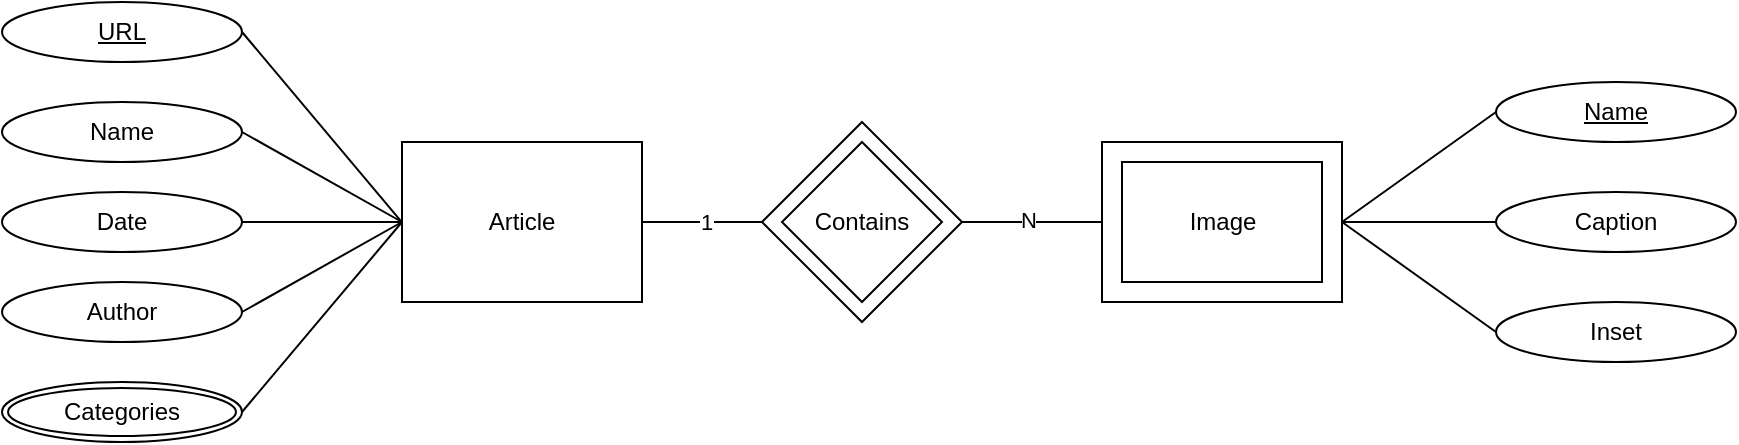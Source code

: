 <mxfile version="21.6.2" type="device">
  <diagram name="Page-1" id="bR8soMfomvPNrGkE5RSd">
    <mxGraphModel dx="2117" dy="541" grid="1" gridSize="10" guides="1" tooltips="1" connect="1" arrows="1" fold="1" page="1" pageScale="1" pageWidth="827" pageHeight="1169" math="0" shadow="0">
      <root>
        <mxCell id="0" />
        <mxCell id="1" parent="0" />
        <mxCell id="yEjFLrhrBWh2FLQ-gsuq-32" value="" style="rhombus;whiteSpace=wrap;html=1;" vertex="1" parent="1">
          <mxGeometry x="230" y="220" width="100" height="100" as="geometry" />
        </mxCell>
        <mxCell id="yEjFLrhrBWh2FLQ-gsuq-1" value="Article" style="rounded=0;whiteSpace=wrap;html=1;" vertex="1" parent="1">
          <mxGeometry x="50" y="230" width="120" height="80" as="geometry" />
        </mxCell>
        <mxCell id="yEjFLrhrBWh2FLQ-gsuq-3" value="Contains" style="rhombus;whiteSpace=wrap;html=1;" vertex="1" parent="1">
          <mxGeometry x="240" y="230" width="80" height="80" as="geometry" />
        </mxCell>
        <mxCell id="yEjFLrhrBWh2FLQ-gsuq-4" value="&lt;u&gt;URL&lt;/u&gt;" style="ellipse;whiteSpace=wrap;html=1;" vertex="1" parent="1">
          <mxGeometry x="-150" y="160" width="120" height="30" as="geometry" />
        </mxCell>
        <mxCell id="yEjFLrhrBWh2FLQ-gsuq-6" value="" style="endArrow=none;html=1;rounded=0;entryX=0;entryY=0.5;entryDx=0;entryDy=0;exitX=1;exitY=0.5;exitDx=0;exitDy=0;" edge="1" parent="1" source="yEjFLrhrBWh2FLQ-gsuq-32">
          <mxGeometry width="50" height="50" relative="1" as="geometry">
            <mxPoint x="320" y="270" as="sourcePoint" />
            <mxPoint x="400" y="270" as="targetPoint" />
          </mxGeometry>
        </mxCell>
        <mxCell id="yEjFLrhrBWh2FLQ-gsuq-13" value="N" style="edgeLabel;html=1;align=center;verticalAlign=middle;resizable=0;points=[];" vertex="1" connectable="0" parent="yEjFLrhrBWh2FLQ-gsuq-6">
          <mxGeometry x="-0.051" y="1" relative="1" as="geometry">
            <mxPoint as="offset" />
          </mxGeometry>
        </mxCell>
        <mxCell id="yEjFLrhrBWh2FLQ-gsuq-9" value="" style="endArrow=none;html=1;rounded=0;entryX=0;entryY=0.5;entryDx=0;entryDy=0;" edge="1" parent="1" target="yEjFLrhrBWh2FLQ-gsuq-32">
          <mxGeometry width="50" height="50" relative="1" as="geometry">
            <mxPoint x="170" y="270" as="sourcePoint" />
            <mxPoint x="220" y="220" as="targetPoint" />
          </mxGeometry>
        </mxCell>
        <mxCell id="yEjFLrhrBWh2FLQ-gsuq-12" value="1" style="edgeLabel;html=1;align=center;verticalAlign=middle;resizable=0;points=[];" vertex="1" connectable="0" parent="yEjFLrhrBWh2FLQ-gsuq-9">
          <mxGeometry x="0.065" y="-2" relative="1" as="geometry">
            <mxPoint y="-2" as="offset" />
          </mxGeometry>
        </mxCell>
        <mxCell id="yEjFLrhrBWh2FLQ-gsuq-14" value="Name" style="ellipse;whiteSpace=wrap;html=1;" vertex="1" parent="1">
          <mxGeometry x="-150" y="210" width="120" height="30" as="geometry" />
        </mxCell>
        <mxCell id="yEjFLrhrBWh2FLQ-gsuq-15" value="Author" style="ellipse;whiteSpace=wrap;html=1;" vertex="1" parent="1">
          <mxGeometry x="-150" y="300" width="120" height="30" as="geometry" />
        </mxCell>
        <mxCell id="yEjFLrhrBWh2FLQ-gsuq-16" value="Date" style="ellipse;whiteSpace=wrap;html=1;" vertex="1" parent="1">
          <mxGeometry x="-150" y="255" width="120" height="30" as="geometry" />
        </mxCell>
        <mxCell id="yEjFLrhrBWh2FLQ-gsuq-18" value="&lt;u&gt;Name&lt;/u&gt;" style="ellipse;whiteSpace=wrap;html=1;" vertex="1" parent="1">
          <mxGeometry x="597" y="200" width="120" height="30" as="geometry" />
        </mxCell>
        <mxCell id="yEjFLrhrBWh2FLQ-gsuq-19" value="Caption" style="ellipse;whiteSpace=wrap;html=1;" vertex="1" parent="1">
          <mxGeometry x="597" y="255" width="120" height="30" as="geometry" />
        </mxCell>
        <mxCell id="yEjFLrhrBWh2FLQ-gsuq-20" value="Inset" style="ellipse;whiteSpace=wrap;html=1;" vertex="1" parent="1">
          <mxGeometry x="597" y="310" width="120" height="30" as="geometry" />
        </mxCell>
        <mxCell id="yEjFLrhrBWh2FLQ-gsuq-21" value="" style="endArrow=none;html=1;rounded=0;exitX=1;exitY=0.5;exitDx=0;exitDy=0;" edge="1" parent="1" source="yEjFLrhrBWh2FLQ-gsuq-4">
          <mxGeometry width="50" height="50" relative="1" as="geometry">
            <mxPoint x="-99.36" y="350" as="sourcePoint" />
            <mxPoint x="50" y="270.16" as="targetPoint" />
          </mxGeometry>
        </mxCell>
        <mxCell id="yEjFLrhrBWh2FLQ-gsuq-22" value="" style="endArrow=none;html=1;rounded=0;exitX=0;exitY=0.5;exitDx=0;exitDy=0;entryX=1;entryY=0.5;entryDx=0;entryDy=0;" edge="1" parent="1" source="yEjFLrhrBWh2FLQ-gsuq-1" target="yEjFLrhrBWh2FLQ-gsuq-14">
          <mxGeometry width="50" height="50" relative="1" as="geometry">
            <mxPoint x="-10" y="300" as="sourcePoint" />
            <mxPoint x="70" y="395.16" as="targetPoint" />
          </mxGeometry>
        </mxCell>
        <mxCell id="yEjFLrhrBWh2FLQ-gsuq-23" value="" style="endArrow=none;html=1;rounded=0;exitX=0;exitY=0.5;exitDx=0;exitDy=0;entryX=1;entryY=0.5;entryDx=0;entryDy=0;" edge="1" parent="1" source="yEjFLrhrBWh2FLQ-gsuq-1" target="yEjFLrhrBWh2FLQ-gsuq-16">
          <mxGeometry width="50" height="50" relative="1" as="geometry">
            <mxPoint x="-10" y="350" as="sourcePoint" />
            <mxPoint x="70" y="445.16" as="targetPoint" />
          </mxGeometry>
        </mxCell>
        <mxCell id="yEjFLrhrBWh2FLQ-gsuq-24" value="" style="endArrow=none;html=1;rounded=0;exitX=0;exitY=0.5;exitDx=0;exitDy=0;entryX=1;entryY=0.5;entryDx=0;entryDy=0;" edge="1" parent="1" source="yEjFLrhrBWh2FLQ-gsuq-1" target="yEjFLrhrBWh2FLQ-gsuq-15">
          <mxGeometry width="50" height="50" relative="1" as="geometry">
            <mxPoint x="60" y="280" as="sourcePoint" />
            <mxPoint x="-20" y="280" as="targetPoint" />
          </mxGeometry>
        </mxCell>
        <mxCell id="yEjFLrhrBWh2FLQ-gsuq-25" value="" style="endArrow=none;html=1;rounded=0;exitX=0;exitY=0.5;exitDx=0;exitDy=0;entryX=1;entryY=0.5;entryDx=0;entryDy=0;" edge="1" parent="1" source="yEjFLrhrBWh2FLQ-gsuq-1">
          <mxGeometry width="50" height="50" relative="1" as="geometry">
            <mxPoint x="60" y="280" as="sourcePoint" />
            <mxPoint x="-30" y="365" as="targetPoint" />
          </mxGeometry>
        </mxCell>
        <mxCell id="yEjFLrhrBWh2FLQ-gsuq-26" value="" style="endArrow=none;html=1;rounded=0;exitX=0;exitY=0.5;exitDx=0;exitDy=0;entryX=1;entryY=0.5;entryDx=0;entryDy=0;" edge="1" parent="1" source="yEjFLrhrBWh2FLQ-gsuq-18">
          <mxGeometry width="50" height="50" relative="1" as="geometry">
            <mxPoint x="580" y="145" as="sourcePoint" />
            <mxPoint x="520" y="270" as="targetPoint" />
          </mxGeometry>
        </mxCell>
        <mxCell id="yEjFLrhrBWh2FLQ-gsuq-27" value="" style="endArrow=none;html=1;rounded=0;exitX=0;exitY=0.5;exitDx=0;exitDy=0;entryX=1;entryY=0.5;entryDx=0;entryDy=0;" edge="1" parent="1" source="yEjFLrhrBWh2FLQ-gsuq-19">
          <mxGeometry width="50" height="50" relative="1" as="geometry">
            <mxPoint x="560" y="410" as="sourcePoint" />
            <mxPoint x="520" y="270" as="targetPoint" />
          </mxGeometry>
        </mxCell>
        <mxCell id="yEjFLrhrBWh2FLQ-gsuq-28" value="" style="endArrow=none;html=1;rounded=0;exitX=0;exitY=0.5;exitDx=0;exitDy=0;entryX=1;entryY=0.5;entryDx=0;entryDy=0;" edge="1" parent="1" source="yEjFLrhrBWh2FLQ-gsuq-20">
          <mxGeometry width="50" height="50" relative="1" as="geometry">
            <mxPoint x="607" y="280" as="sourcePoint" />
            <mxPoint x="520" y="270" as="targetPoint" />
          </mxGeometry>
        </mxCell>
        <mxCell id="yEjFLrhrBWh2FLQ-gsuq-29" value="" style="verticalLabelPosition=bottom;verticalAlign=top;html=1;shape=mxgraph.basic.frame;dx=10;whiteSpace=wrap;" vertex="1" parent="1">
          <mxGeometry x="400" y="230" width="120" height="80" as="geometry" />
        </mxCell>
        <mxCell id="yEjFLrhrBWh2FLQ-gsuq-30" value="Image" style="text;html=1;align=center;verticalAlign=middle;resizable=0;points=[];autosize=1;strokeColor=none;fillColor=none;" vertex="1" parent="1">
          <mxGeometry x="430" y="255" width="60" height="30" as="geometry" />
        </mxCell>
        <mxCell id="yEjFLrhrBWh2FLQ-gsuq-31" value="Categories" style="ellipse;shape=doubleEllipse;margin=3;whiteSpace=wrap;html=1;align=center;" vertex="1" parent="1">
          <mxGeometry x="-150" y="350" width="120" height="30" as="geometry" />
        </mxCell>
      </root>
    </mxGraphModel>
  </diagram>
</mxfile>
